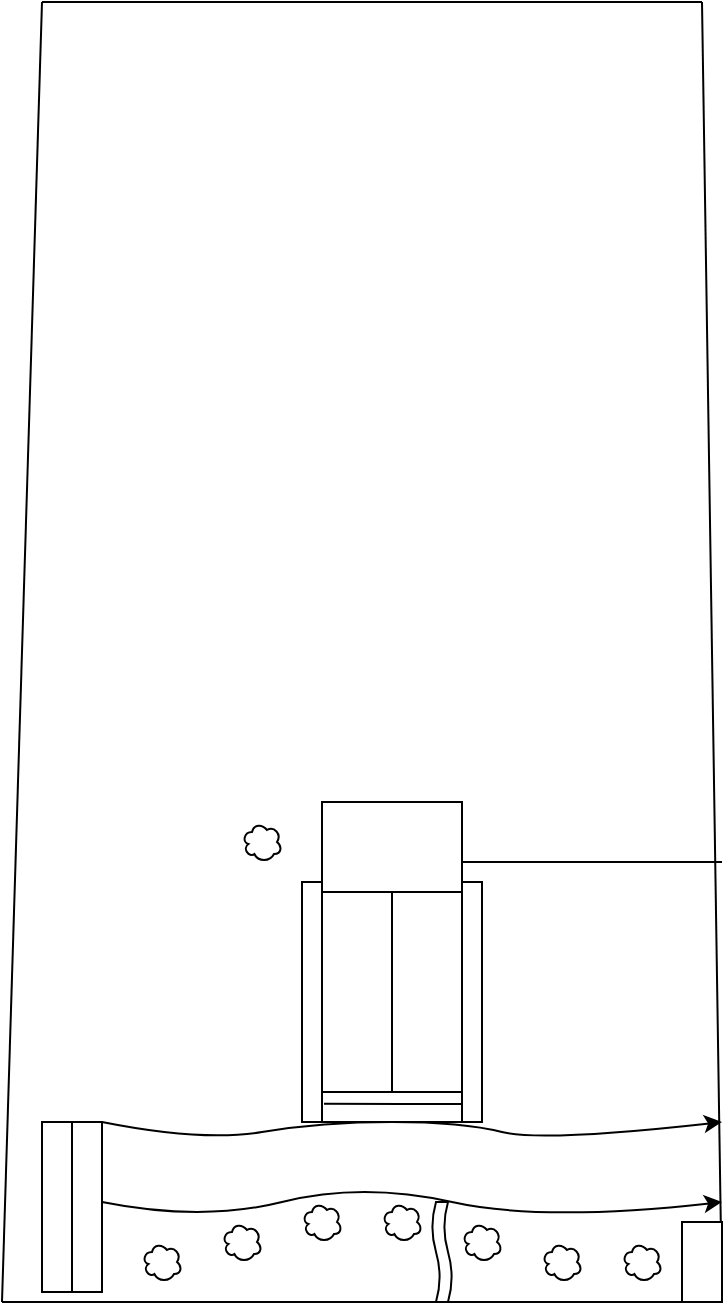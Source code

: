 <mxfile version="16.4.5" type="github"><diagram id="GuViHYW6G3cQjHwJfmo-" name="Page-1"><mxGraphModel dx="1230" dy="630" grid="1" gridSize="10" guides="1" tooltips="1" connect="1" arrows="1" fold="1" page="1" pageScale="1" pageWidth="827" pageHeight="1169" math="0" shadow="0"><root><mxCell id="0"/><mxCell id="1" parent="0"/><mxCell id="MAcSUM9kLnYX98d-6_T4-2" value="" style="endArrow=none;html=1;rounded=0;" parent="1" edge="1"><mxGeometry width="50" height="50" relative="1" as="geometry"><mxPoint x="300" y="40" as="sourcePoint"/><mxPoint x="630" y="40" as="targetPoint"/></mxGeometry></mxCell><mxCell id="MAcSUM9kLnYX98d-6_T4-6" value="" style="endArrow=none;html=1;rounded=0;" parent="1" edge="1"><mxGeometry width="50" height="50" relative="1" as="geometry"><mxPoint x="280" y="690" as="sourcePoint"/><mxPoint x="460" y="690" as="targetPoint"/></mxGeometry></mxCell><mxCell id="MAcSUM9kLnYX98d-6_T4-7" value="" style="endArrow=none;html=1;rounded=0;" parent="1" edge="1"><mxGeometry width="50" height="50" relative="1" as="geometry"><mxPoint x="460" y="690" as="sourcePoint"/><mxPoint x="640" y="690" as="targetPoint"/></mxGeometry></mxCell><mxCell id="MAcSUM9kLnYX98d-6_T4-8" value="" style="endArrow=none;html=1;rounded=0;" parent="1" edge="1"><mxGeometry width="50" height="50" relative="1" as="geometry"><mxPoint x="280" y="690" as="sourcePoint"/><mxPoint x="300" y="40" as="targetPoint"/></mxGeometry></mxCell><mxCell id="MAcSUM9kLnYX98d-6_T4-9" value="" style="endArrow=none;html=1;rounded=0;" parent="1" edge="1"><mxGeometry width="50" height="50" relative="1" as="geometry"><mxPoint x="640" y="690" as="sourcePoint"/><mxPoint x="630" y="40" as="targetPoint"/></mxGeometry></mxCell><mxCell id="MAcSUM9kLnYX98d-6_T4-12" value="" style="ellipse;shape=cloud;whiteSpace=wrap;html=1;" parent="1" vertex="1"><mxGeometry x="400" y="450" width="20" height="20" as="geometry"/></mxCell><mxCell id="MAcSUM9kLnYX98d-6_T4-17" value="" style="rounded=0;whiteSpace=wrap;html=1;" parent="1" vertex="1"><mxGeometry x="440" y="485" width="70" height="100" as="geometry"/></mxCell><mxCell id="MAcSUM9kLnYX98d-6_T4-18" value="" style="rounded=0;whiteSpace=wrap;html=1;" parent="1" vertex="1"><mxGeometry x="440" y="585" width="70" height="15" as="geometry"/></mxCell><mxCell id="MAcSUM9kLnYX98d-6_T4-19" value="" style="rounded=0;whiteSpace=wrap;html=1;" parent="1" vertex="1"><mxGeometry x="440" y="440" width="70" height="45" as="geometry"/></mxCell><mxCell id="MAcSUM9kLnYX98d-6_T4-20" value="" style="rounded=0;whiteSpace=wrap;html=1;" parent="1" vertex="1"><mxGeometry x="300" y="600" width="30" height="85" as="geometry"/></mxCell><mxCell id="MAcSUM9kLnYX98d-6_T4-23" value="" style="endArrow=none;html=1;rounded=0;entryX=0.5;entryY=1;entryDx=0;entryDy=0;exitX=0.5;exitY=1;exitDx=0;exitDy=0;" parent="1" source="MAcSUM9kLnYX98d-6_T4-17" target="MAcSUM9kLnYX98d-6_T4-19" edge="1"><mxGeometry width="50" height="50" relative="1" as="geometry"><mxPoint x="350" y="420" as="sourcePoint"/><mxPoint x="400" y="370" as="targetPoint"/></mxGeometry></mxCell><mxCell id="MAcSUM9kLnYX98d-6_T4-24" value="" style="endArrow=none;html=1;rounded=0;exitX=0.5;exitY=0;exitDx=0;exitDy=0;entryX=0.5;entryY=1;entryDx=0;entryDy=0;" parent="1" source="MAcSUM9kLnYX98d-6_T4-20" target="MAcSUM9kLnYX98d-6_T4-20" edge="1"><mxGeometry width="50" height="50" relative="1" as="geometry"><mxPoint x="350" y="430" as="sourcePoint"/><mxPoint x="400" y="380" as="targetPoint"/></mxGeometry></mxCell><mxCell id="MAcSUM9kLnYX98d-6_T4-30" value="" style="ellipse;shape=cloud;whiteSpace=wrap;html=1;" parent="1" vertex="1"><mxGeometry x="390" y="650" width="20" height="20" as="geometry"/></mxCell><mxCell id="MAcSUM9kLnYX98d-6_T4-31" value="" style="ellipse;shape=cloud;whiteSpace=wrap;html=1;" parent="1" vertex="1"><mxGeometry x="430" y="640" width="20" height="20" as="geometry"/></mxCell><mxCell id="MAcSUM9kLnYX98d-6_T4-32" value="" style="ellipse;shape=cloud;whiteSpace=wrap;html=1;" parent="1" vertex="1"><mxGeometry x="470" y="640" width="20" height="20" as="geometry"/></mxCell><mxCell id="MAcSUM9kLnYX98d-6_T4-33" value="" style="ellipse;shape=cloud;whiteSpace=wrap;html=1;" parent="1" vertex="1"><mxGeometry x="510" y="650" width="20" height="20" as="geometry"/></mxCell><mxCell id="MAcSUM9kLnYX98d-6_T4-34" value="" style="ellipse;shape=cloud;whiteSpace=wrap;html=1;" parent="1" vertex="1"><mxGeometry x="550" y="660" width="20" height="20" as="geometry"/></mxCell><mxCell id="MAcSUM9kLnYX98d-6_T4-39" value="" style="rounded=0;whiteSpace=wrap;html=1;" parent="1" vertex="1"><mxGeometry x="620" y="650" width="20" height="40" as="geometry"/></mxCell><mxCell id="MAcSUM9kLnYX98d-6_T4-40" value="" style="ellipse;shape=cloud;whiteSpace=wrap;html=1;" parent="1" vertex="1"><mxGeometry x="590" y="660" width="20" height="20" as="geometry"/></mxCell><mxCell id="MAcSUM9kLnYX98d-6_T4-41" value="" style="ellipse;shape=cloud;whiteSpace=wrap;html=1;" parent="1" vertex="1"><mxGeometry x="350" y="660" width="20" height="20" as="geometry"/></mxCell><mxCell id="MAcSUM9kLnYX98d-6_T4-44" value="" style="curved=1;endArrow=classic;html=1;rounded=0;" parent="1" edge="1"><mxGeometry width="50" height="50" relative="1" as="geometry"><mxPoint x="330" y="640" as="sourcePoint"/><mxPoint x="640" y="640" as="targetPoint"/><Array as="points"><mxPoint x="380" y="650"/><mxPoint x="460" y="630"/><mxPoint x="550" y="650"/></Array></mxGeometry></mxCell><mxCell id="MAcSUM9kLnYX98d-6_T4-45" value="" style="curved=1;endArrow=classic;html=1;rounded=0;" parent="1" edge="1"><mxGeometry width="50" height="50" relative="1" as="geometry"><mxPoint x="330" y="600" as="sourcePoint"/><mxPoint x="640" y="600" as="targetPoint"/><Array as="points"><mxPoint x="380" y="610"/><mxPoint x="440" y="600"/><mxPoint x="510" y="600"/><mxPoint x="550" y="610"/></Array></mxGeometry></mxCell><mxCell id="MAcSUM9kLnYX98d-6_T4-48" value="" style="rounded=0;whiteSpace=wrap;html=1;" parent="1" vertex="1"><mxGeometry x="430" y="480" width="10" height="120" as="geometry"/></mxCell><mxCell id="MAcSUM9kLnYX98d-6_T4-49" value="" style="rounded=0;whiteSpace=wrap;html=1;" parent="1" vertex="1"><mxGeometry x="510" y="480" width="10" height="120" as="geometry"/></mxCell><mxCell id="MAcSUM9kLnYX98d-6_T4-50" value="" style="endArrow=none;html=1;rounded=0;exitX=1.1;exitY=0.924;exitDx=0;exitDy=0;exitPerimeter=0;" parent="1" source="MAcSUM9kLnYX98d-6_T4-48" edge="1"><mxGeometry width="50" height="50" relative="1" as="geometry"><mxPoint x="260" y="530" as="sourcePoint"/><mxPoint x="510" y="591" as="targetPoint"/><Array as="points"><mxPoint x="480" y="591"/></Array></mxGeometry></mxCell><mxCell id="MAcSUM9kLnYX98d-6_T4-51" value="" style="shape=tape;whiteSpace=wrap;html=1;rotation=-90;" parent="1" vertex="1"><mxGeometry x="475" y="660" width="50" height="10" as="geometry"/></mxCell><mxCell id="MAcSUM9kLnYX98d-6_T4-58" value="" style="endArrow=none;html=1;rounded=0;" parent="1" edge="1"><mxGeometry width="50" height="50" relative="1" as="geometry"><mxPoint x="510" y="470" as="sourcePoint"/><mxPoint x="640" y="470" as="targetPoint"/></mxGeometry></mxCell></root></mxGraphModel></diagram></mxfile>